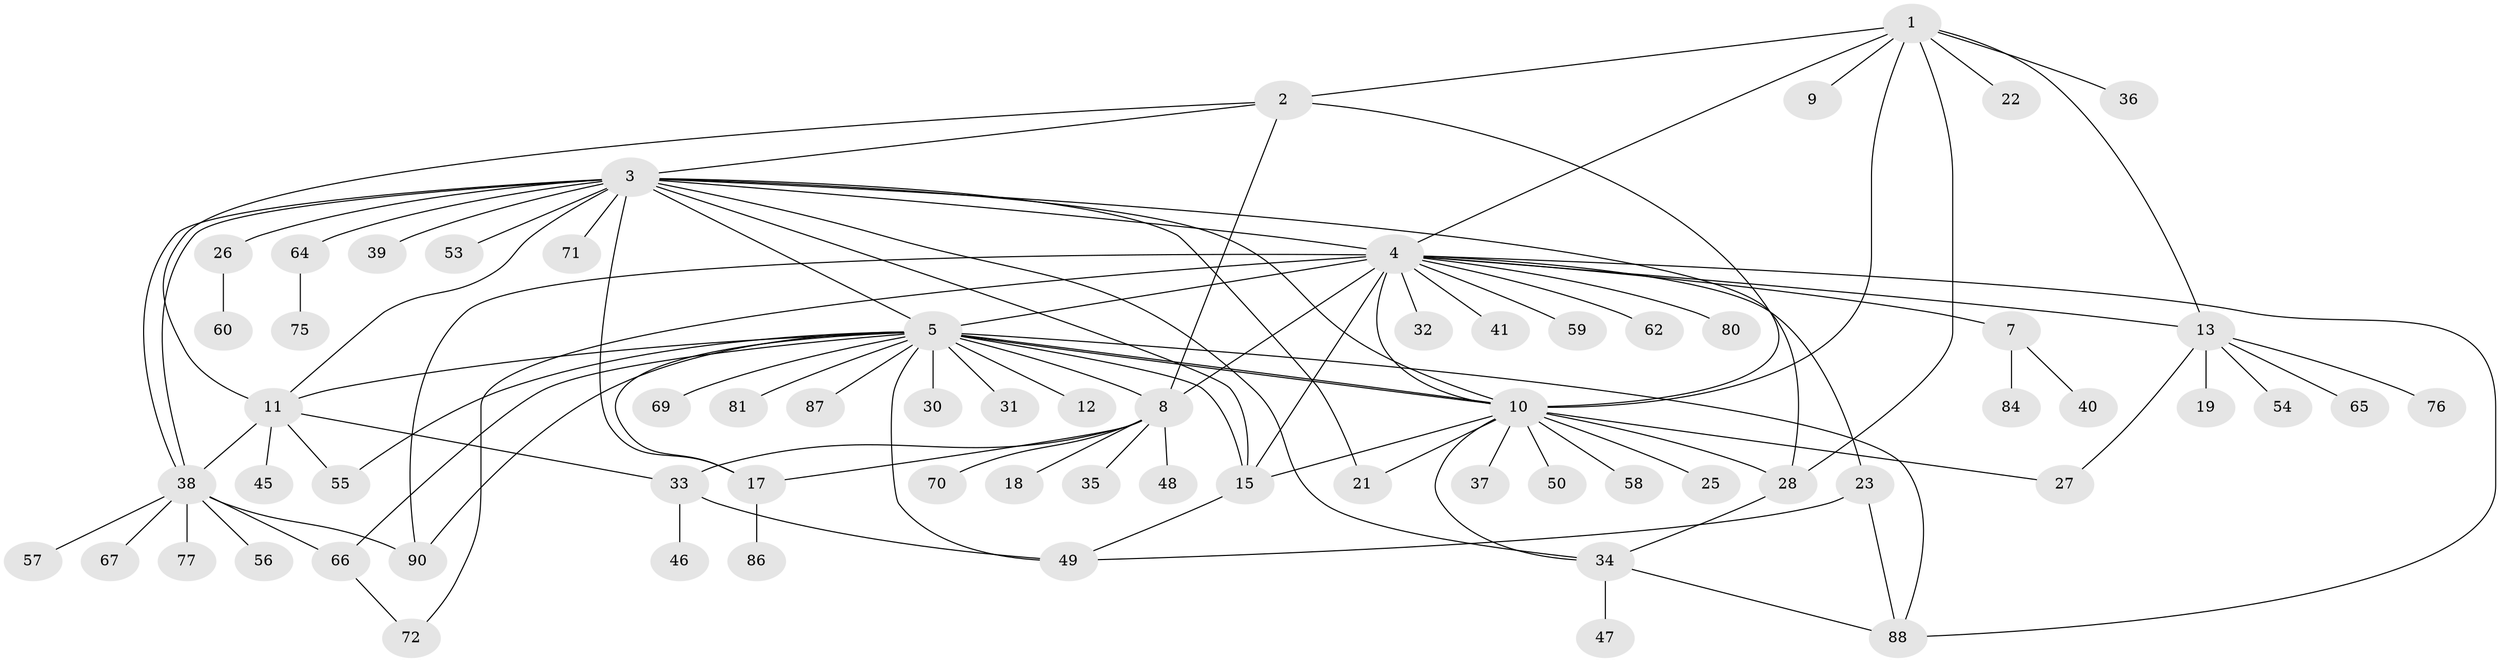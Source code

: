 // original degree distribution, {8: 0.011111111111111112, 6: 0.03333333333333333, 18: 0.011111111111111112, 12: 0.011111111111111112, 19: 0.011111111111111112, 13: 0.011111111111111112, 3: 0.05555555555555555, 1: 0.5222222222222223, 17: 0.011111111111111112, 5: 0.022222222222222223, 7: 0.011111111111111112, 2: 0.17777777777777778, 9: 0.011111111111111112, 4: 0.08888888888888889, 11: 0.011111111111111112}
// Generated by graph-tools (version 1.1) at 2025/41/03/06/25 10:41:46]
// undirected, 68 vertices, 104 edges
graph export_dot {
graph [start="1"]
  node [color=gray90,style=filled];
  1 [super="+20"];
  2 [super="+42"];
  3 [super="+24"];
  4 [super="+6"];
  5 [super="+82"];
  7;
  8 [super="+16"];
  9;
  10 [super="+63"];
  11 [super="+14"];
  12;
  13 [super="+29"];
  15 [super="+85"];
  17 [super="+44"];
  18;
  19;
  21 [super="+78"];
  22 [super="+43"];
  23;
  25;
  26;
  27;
  28 [super="+68"];
  30;
  31;
  32;
  33;
  34 [super="+51"];
  35;
  36 [super="+52"];
  37;
  38 [super="+79"];
  39;
  40;
  41;
  45;
  46;
  47;
  48;
  49 [super="+61"];
  50 [super="+89"];
  53;
  54;
  55;
  56;
  57;
  58;
  59;
  60;
  62;
  64 [super="+74"];
  65 [super="+73"];
  66 [super="+83"];
  67;
  69;
  70;
  71;
  72;
  75;
  76;
  77;
  80;
  81;
  84;
  86;
  87;
  88;
  90;
  1 -- 2;
  1 -- 4;
  1 -- 9;
  1 -- 10;
  1 -- 13;
  1 -- 22;
  1 -- 28;
  1 -- 36;
  2 -- 3;
  2 -- 10;
  2 -- 11;
  2 -- 8;
  3 -- 4;
  3 -- 5;
  3 -- 10;
  3 -- 17;
  3 -- 21;
  3 -- 26;
  3 -- 28;
  3 -- 34;
  3 -- 38;
  3 -- 38;
  3 -- 39;
  3 -- 53;
  3 -- 64;
  3 -- 71;
  3 -- 15;
  3 -- 11;
  4 -- 5 [weight=2];
  4 -- 8 [weight=2];
  4 -- 10;
  4 -- 23;
  4 -- 59;
  4 -- 90 [weight=2];
  4 -- 32;
  4 -- 7;
  4 -- 72;
  4 -- 41;
  4 -- 15;
  4 -- 80;
  4 -- 88;
  4 -- 62;
  4 -- 13;
  5 -- 10;
  5 -- 10;
  5 -- 12;
  5 -- 15 [weight=2];
  5 -- 17;
  5 -- 30;
  5 -- 31;
  5 -- 49;
  5 -- 55;
  5 -- 66;
  5 -- 69;
  5 -- 81;
  5 -- 88;
  5 -- 90;
  5 -- 87;
  5 -- 8;
  5 -- 11;
  7 -- 40;
  7 -- 84;
  8 -- 18;
  8 -- 33;
  8 -- 35;
  8 -- 70;
  8 -- 48;
  8 -- 17;
  10 -- 21;
  10 -- 25;
  10 -- 27;
  10 -- 28;
  10 -- 34;
  10 -- 37;
  10 -- 50 [weight=2];
  10 -- 58;
  10 -- 15;
  11 -- 33;
  11 -- 38 [weight=2];
  11 -- 45;
  11 -- 55;
  13 -- 19;
  13 -- 27;
  13 -- 54;
  13 -- 65;
  13 -- 76;
  15 -- 49;
  17 -- 86;
  23 -- 88;
  23 -- 49;
  26 -- 60;
  28 -- 34;
  33 -- 46;
  33 -- 49;
  34 -- 47;
  34 -- 88;
  38 -- 56;
  38 -- 57;
  38 -- 66;
  38 -- 67;
  38 -- 77;
  38 -- 90;
  64 -- 75;
  66 -- 72;
}
